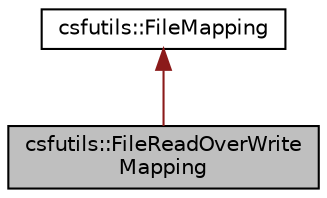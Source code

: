 digraph "csfutils::FileReadOverWriteMapping"
{
 // LATEX_PDF_SIZE
  edge [fontname="Helvetica",fontsize="10",labelfontname="Helvetica",labelfontsize="10"];
  node [fontname="Helvetica",fontsize="10",shape=record];
  Node1 [label="csfutils::FileReadOverWrite\lMapping",height=0.2,width=0.4,color="black", fillcolor="grey75", style="filled", fontcolor="black",tooltip=" "];
  Node2 -> Node1 [dir="back",color="firebrick4",fontsize="10",style="solid",fontname="Helvetica"];
  Node2 [label="csfutils::FileMapping",height=0.2,width=0.4,color="black", fillcolor="white", style="filled",URL="$classcsfutils_1_1_file_mapping.html",tooltip=" "];
}
